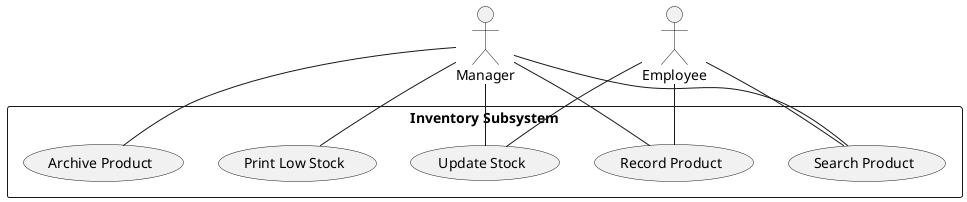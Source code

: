 ' filepath: c:\RunCodes\Prog_ASP_NET\Projects\GroceryMate-Separated\Backend\GroceryMateApi\docs\analysis\use_cases\inventory_use_cases.puml
@startuml Inventory Use Cases

actor Manager
actor Employee

rectangle "Inventory Subsystem" {
  Manager -- (Record Product)
  Employee -- (Record Product)
  Manager -- (Update Stock)
  Employee -- (Update Stock)
  Manager -- (Search Product)
  Employee -- (Search Product)
  Manager -- (Print Low Stock)
  Manager -- (Archive Product)
}

@enduml